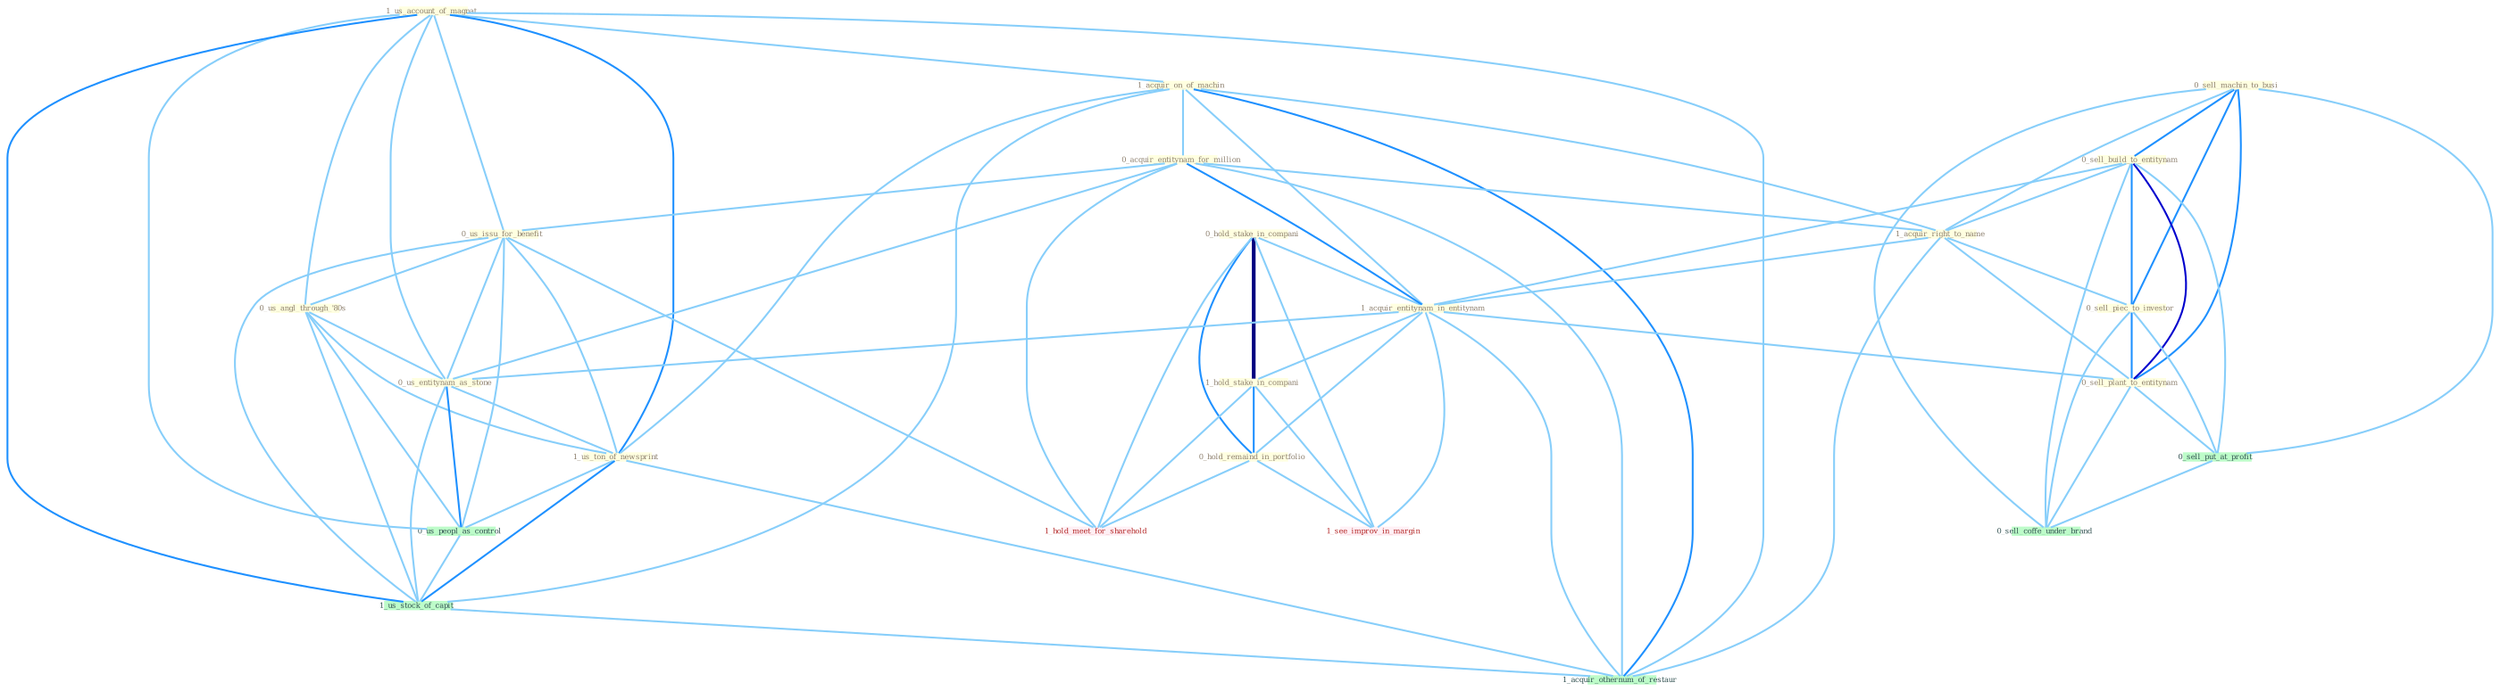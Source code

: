 Graph G{ 
    node
    [shape=polygon,style=filled,width=.5,height=.06,color="#BDFCC9",fixedsize=true,fontsize=4,
    fontcolor="#2f4f4f"];
    {node
    [color="#ffffe0", fontcolor="#8b7d6b"] "0_sell_machin_to_busi " "1_us_account_of_magnat " "0_hold_stake_in_compani " "1_acquir_on_of_machin " "0_acquir_entitynam_for_million " "0_sell_build_to_entitynam " "1_acquir_right_to_name " "0_us_issu_for_benefit " "1_acquir_entitynam_in_entitynam " "0_us_angl_through_'80s " "0_us_entitynam_as_stone " "1_us_ton_of_newsprint " "0_sell_piec_to_investor " "1_hold_stake_in_compani " "0_sell_plant_to_entitynam " "0_hold_remaind_in_portfolio "}
{node [color="#fff0f5", fontcolor="#b22222"] "1_see_improv_in_margin " "1_hold_meet_for_sharehold "}
edge [color="#B0E2FF"];

	"0_sell_machin_to_busi " -- "0_sell_build_to_entitynam " [w="2", color="#1e90ff" , len=0.8];
	"0_sell_machin_to_busi " -- "1_acquir_right_to_name " [w="1", color="#87cefa" ];
	"0_sell_machin_to_busi " -- "0_sell_piec_to_investor " [w="2", color="#1e90ff" , len=0.8];
	"0_sell_machin_to_busi " -- "0_sell_plant_to_entitynam " [w="2", color="#1e90ff" , len=0.8];
	"0_sell_machin_to_busi " -- "0_sell_put_at_profit " [w="1", color="#87cefa" ];
	"0_sell_machin_to_busi " -- "0_sell_coffe_under_brand " [w="1", color="#87cefa" ];
	"1_us_account_of_magnat " -- "1_acquir_on_of_machin " [w="1", color="#87cefa" ];
	"1_us_account_of_magnat " -- "0_us_issu_for_benefit " [w="1", color="#87cefa" ];
	"1_us_account_of_magnat " -- "0_us_angl_through_'80s " [w="1", color="#87cefa" ];
	"1_us_account_of_magnat " -- "0_us_entitynam_as_stone " [w="1", color="#87cefa" ];
	"1_us_account_of_magnat " -- "1_us_ton_of_newsprint " [w="2", color="#1e90ff" , len=0.8];
	"1_us_account_of_magnat " -- "0_us_peopl_as_control " [w="1", color="#87cefa" ];
	"1_us_account_of_magnat " -- "1_us_stock_of_capit " [w="2", color="#1e90ff" , len=0.8];
	"1_us_account_of_magnat " -- "1_acquir_othernum_of_restaur " [w="1", color="#87cefa" ];
	"0_hold_stake_in_compani " -- "1_acquir_entitynam_in_entitynam " [w="1", color="#87cefa" ];
	"0_hold_stake_in_compani " -- "1_hold_stake_in_compani " [w="4", style=bold, color="#000080", len=0.4];
	"0_hold_stake_in_compani " -- "0_hold_remaind_in_portfolio " [w="2", color="#1e90ff" , len=0.8];
	"0_hold_stake_in_compani " -- "1_see_improv_in_margin " [w="1", color="#87cefa" ];
	"0_hold_stake_in_compani " -- "1_hold_meet_for_sharehold " [w="1", color="#87cefa" ];
	"1_acquir_on_of_machin " -- "0_acquir_entitynam_for_million " [w="1", color="#87cefa" ];
	"1_acquir_on_of_machin " -- "1_acquir_right_to_name " [w="1", color="#87cefa" ];
	"1_acquir_on_of_machin " -- "1_acquir_entitynam_in_entitynam " [w="1", color="#87cefa" ];
	"1_acquir_on_of_machin " -- "1_us_ton_of_newsprint " [w="1", color="#87cefa" ];
	"1_acquir_on_of_machin " -- "1_us_stock_of_capit " [w="1", color="#87cefa" ];
	"1_acquir_on_of_machin " -- "1_acquir_othernum_of_restaur " [w="2", color="#1e90ff" , len=0.8];
	"0_acquir_entitynam_for_million " -- "1_acquir_right_to_name " [w="1", color="#87cefa" ];
	"0_acquir_entitynam_for_million " -- "0_us_issu_for_benefit " [w="1", color="#87cefa" ];
	"0_acquir_entitynam_for_million " -- "1_acquir_entitynam_in_entitynam " [w="2", color="#1e90ff" , len=0.8];
	"0_acquir_entitynam_for_million " -- "0_us_entitynam_as_stone " [w="1", color="#87cefa" ];
	"0_acquir_entitynam_for_million " -- "1_hold_meet_for_sharehold " [w="1", color="#87cefa" ];
	"0_acquir_entitynam_for_million " -- "1_acquir_othernum_of_restaur " [w="1", color="#87cefa" ];
	"0_sell_build_to_entitynam " -- "1_acquir_right_to_name " [w="1", color="#87cefa" ];
	"0_sell_build_to_entitynam " -- "1_acquir_entitynam_in_entitynam " [w="1", color="#87cefa" ];
	"0_sell_build_to_entitynam " -- "0_sell_piec_to_investor " [w="2", color="#1e90ff" , len=0.8];
	"0_sell_build_to_entitynam " -- "0_sell_plant_to_entitynam " [w="3", color="#0000cd" , len=0.6];
	"0_sell_build_to_entitynam " -- "0_sell_put_at_profit " [w="1", color="#87cefa" ];
	"0_sell_build_to_entitynam " -- "0_sell_coffe_under_brand " [w="1", color="#87cefa" ];
	"1_acquir_right_to_name " -- "1_acquir_entitynam_in_entitynam " [w="1", color="#87cefa" ];
	"1_acquir_right_to_name " -- "0_sell_piec_to_investor " [w="1", color="#87cefa" ];
	"1_acquir_right_to_name " -- "0_sell_plant_to_entitynam " [w="1", color="#87cefa" ];
	"1_acquir_right_to_name " -- "1_acquir_othernum_of_restaur " [w="1", color="#87cefa" ];
	"0_us_issu_for_benefit " -- "0_us_angl_through_'80s " [w="1", color="#87cefa" ];
	"0_us_issu_for_benefit " -- "0_us_entitynam_as_stone " [w="1", color="#87cefa" ];
	"0_us_issu_for_benefit " -- "1_us_ton_of_newsprint " [w="1", color="#87cefa" ];
	"0_us_issu_for_benefit " -- "0_us_peopl_as_control " [w="1", color="#87cefa" ];
	"0_us_issu_for_benefit " -- "1_us_stock_of_capit " [w="1", color="#87cefa" ];
	"0_us_issu_for_benefit " -- "1_hold_meet_for_sharehold " [w="1", color="#87cefa" ];
	"1_acquir_entitynam_in_entitynam " -- "0_us_entitynam_as_stone " [w="1", color="#87cefa" ];
	"1_acquir_entitynam_in_entitynam " -- "1_hold_stake_in_compani " [w="1", color="#87cefa" ];
	"1_acquir_entitynam_in_entitynam " -- "0_sell_plant_to_entitynam " [w="1", color="#87cefa" ];
	"1_acquir_entitynam_in_entitynam " -- "0_hold_remaind_in_portfolio " [w="1", color="#87cefa" ];
	"1_acquir_entitynam_in_entitynam " -- "1_see_improv_in_margin " [w="1", color="#87cefa" ];
	"1_acquir_entitynam_in_entitynam " -- "1_acquir_othernum_of_restaur " [w="1", color="#87cefa" ];
	"0_us_angl_through_'80s " -- "0_us_entitynam_as_stone " [w="1", color="#87cefa" ];
	"0_us_angl_through_'80s " -- "1_us_ton_of_newsprint " [w="1", color="#87cefa" ];
	"0_us_angl_through_'80s " -- "0_us_peopl_as_control " [w="1", color="#87cefa" ];
	"0_us_angl_through_'80s " -- "1_us_stock_of_capit " [w="1", color="#87cefa" ];
	"0_us_entitynam_as_stone " -- "1_us_ton_of_newsprint " [w="1", color="#87cefa" ];
	"0_us_entitynam_as_stone " -- "0_us_peopl_as_control " [w="2", color="#1e90ff" , len=0.8];
	"0_us_entitynam_as_stone " -- "1_us_stock_of_capit " [w="1", color="#87cefa" ];
	"1_us_ton_of_newsprint " -- "0_us_peopl_as_control " [w="1", color="#87cefa" ];
	"1_us_ton_of_newsprint " -- "1_us_stock_of_capit " [w="2", color="#1e90ff" , len=0.8];
	"1_us_ton_of_newsprint " -- "1_acquir_othernum_of_restaur " [w="1", color="#87cefa" ];
	"0_sell_piec_to_investor " -- "0_sell_plant_to_entitynam " [w="2", color="#1e90ff" , len=0.8];
	"0_sell_piec_to_investor " -- "0_sell_put_at_profit " [w="1", color="#87cefa" ];
	"0_sell_piec_to_investor " -- "0_sell_coffe_under_brand " [w="1", color="#87cefa" ];
	"1_hold_stake_in_compani " -- "0_hold_remaind_in_portfolio " [w="2", color="#1e90ff" , len=0.8];
	"1_hold_stake_in_compani " -- "1_see_improv_in_margin " [w="1", color="#87cefa" ];
	"1_hold_stake_in_compani " -- "1_hold_meet_for_sharehold " [w="1", color="#87cefa" ];
	"0_sell_plant_to_entitynam " -- "0_sell_put_at_profit " [w="1", color="#87cefa" ];
	"0_sell_plant_to_entitynam " -- "0_sell_coffe_under_brand " [w="1", color="#87cefa" ];
	"0_hold_remaind_in_portfolio " -- "1_see_improv_in_margin " [w="1", color="#87cefa" ];
	"0_hold_remaind_in_portfolio " -- "1_hold_meet_for_sharehold " [w="1", color="#87cefa" ];
	"0_us_peopl_as_control " -- "1_us_stock_of_capit " [w="1", color="#87cefa" ];
	"0_sell_put_at_profit " -- "0_sell_coffe_under_brand " [w="1", color="#87cefa" ];
	"1_us_stock_of_capit " -- "1_acquir_othernum_of_restaur " [w="1", color="#87cefa" ];
}